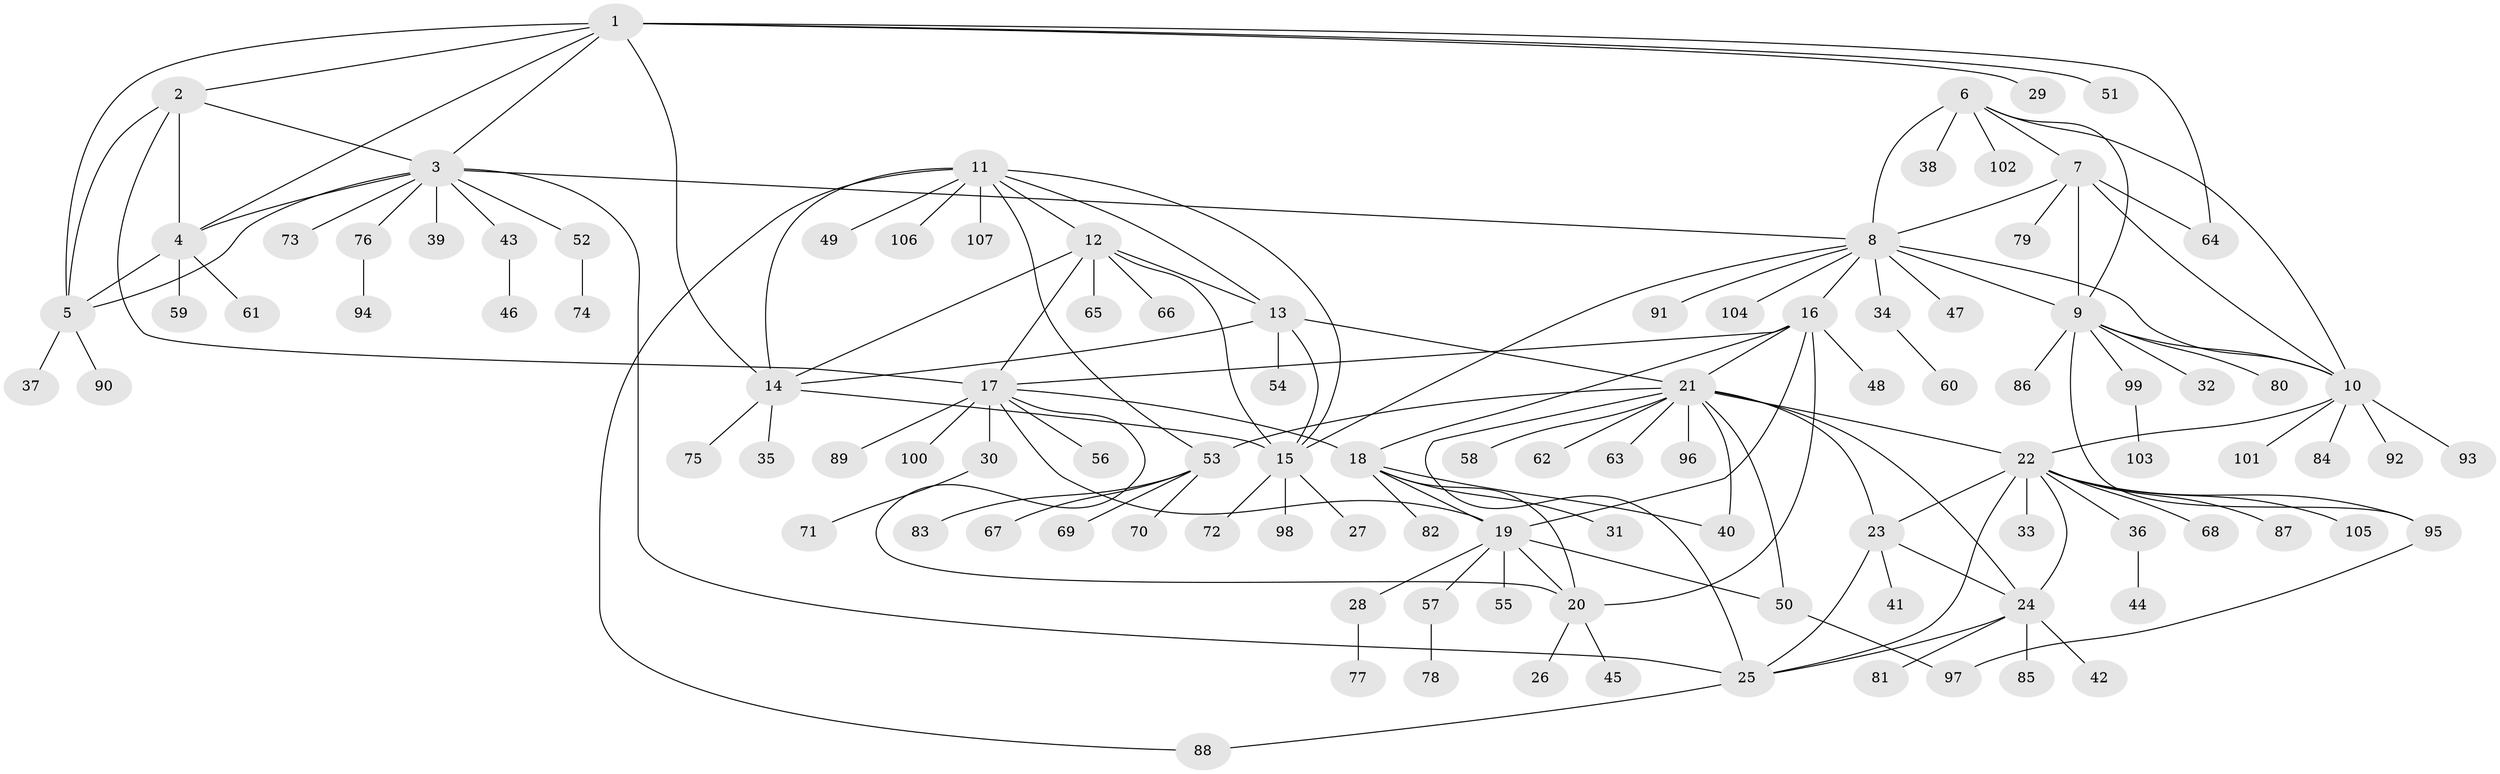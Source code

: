 // coarse degree distribution, {6: 0.14545454545454545, 5: 0.14545454545454545, 10: 0.03636363636363636, 4: 0.07272727272727272, 9: 0.01818181818181818, 7: 0.03636363636363636, 8: 0.03636363636363636, 1: 0.45454545454545453, 2: 0.05454545454545454}
// Generated by graph-tools (version 1.1) at 2025/52/03/04/25 22:52:15]
// undirected, 107 vertices, 149 edges
graph export_dot {
  node [color=gray90,style=filled];
  1;
  2;
  3;
  4;
  5;
  6;
  7;
  8;
  9;
  10;
  11;
  12;
  13;
  14;
  15;
  16;
  17;
  18;
  19;
  20;
  21;
  22;
  23;
  24;
  25;
  26;
  27;
  28;
  29;
  30;
  31;
  32;
  33;
  34;
  35;
  36;
  37;
  38;
  39;
  40;
  41;
  42;
  43;
  44;
  45;
  46;
  47;
  48;
  49;
  50;
  51;
  52;
  53;
  54;
  55;
  56;
  57;
  58;
  59;
  60;
  61;
  62;
  63;
  64;
  65;
  66;
  67;
  68;
  69;
  70;
  71;
  72;
  73;
  74;
  75;
  76;
  77;
  78;
  79;
  80;
  81;
  82;
  83;
  84;
  85;
  86;
  87;
  88;
  89;
  90;
  91;
  92;
  93;
  94;
  95;
  96;
  97;
  98;
  99;
  100;
  101;
  102;
  103;
  104;
  105;
  106;
  107;
  1 -- 2;
  1 -- 3;
  1 -- 4;
  1 -- 5;
  1 -- 14;
  1 -- 29;
  1 -- 51;
  1 -- 64;
  2 -- 3;
  2 -- 4;
  2 -- 5;
  2 -- 17;
  3 -- 4;
  3 -- 5;
  3 -- 8;
  3 -- 25;
  3 -- 39;
  3 -- 43;
  3 -- 52;
  3 -- 73;
  3 -- 76;
  4 -- 5;
  4 -- 59;
  4 -- 61;
  5 -- 37;
  5 -- 90;
  6 -- 7;
  6 -- 8;
  6 -- 9;
  6 -- 10;
  6 -- 38;
  6 -- 102;
  7 -- 8;
  7 -- 9;
  7 -- 10;
  7 -- 64;
  7 -- 79;
  8 -- 9;
  8 -- 10;
  8 -- 15;
  8 -- 16;
  8 -- 34;
  8 -- 47;
  8 -- 91;
  8 -- 104;
  9 -- 10;
  9 -- 32;
  9 -- 80;
  9 -- 86;
  9 -- 95;
  9 -- 99;
  10 -- 22;
  10 -- 84;
  10 -- 92;
  10 -- 93;
  10 -- 101;
  11 -- 12;
  11 -- 13;
  11 -- 14;
  11 -- 15;
  11 -- 49;
  11 -- 53;
  11 -- 88;
  11 -- 106;
  11 -- 107;
  12 -- 13;
  12 -- 14;
  12 -- 15;
  12 -- 17;
  12 -- 65;
  12 -- 66;
  13 -- 14;
  13 -- 15;
  13 -- 21;
  13 -- 54;
  14 -- 15;
  14 -- 35;
  14 -- 75;
  15 -- 27;
  15 -- 72;
  15 -- 98;
  16 -- 17;
  16 -- 18;
  16 -- 19;
  16 -- 20;
  16 -- 21;
  16 -- 48;
  17 -- 18;
  17 -- 19;
  17 -- 20;
  17 -- 30;
  17 -- 56;
  17 -- 89;
  17 -- 100;
  18 -- 19;
  18 -- 20;
  18 -- 31;
  18 -- 40;
  18 -- 82;
  19 -- 20;
  19 -- 28;
  19 -- 50;
  19 -- 55;
  19 -- 57;
  20 -- 26;
  20 -- 45;
  21 -- 22;
  21 -- 23;
  21 -- 24;
  21 -- 25;
  21 -- 40;
  21 -- 50;
  21 -- 53;
  21 -- 58;
  21 -- 62;
  21 -- 63;
  21 -- 96;
  22 -- 23;
  22 -- 24;
  22 -- 25;
  22 -- 33;
  22 -- 36;
  22 -- 68;
  22 -- 87;
  22 -- 95;
  22 -- 105;
  23 -- 24;
  23 -- 25;
  23 -- 41;
  24 -- 25;
  24 -- 42;
  24 -- 81;
  24 -- 85;
  25 -- 88;
  28 -- 77;
  30 -- 71;
  34 -- 60;
  36 -- 44;
  43 -- 46;
  50 -- 97;
  52 -- 74;
  53 -- 67;
  53 -- 69;
  53 -- 70;
  53 -- 83;
  57 -- 78;
  76 -- 94;
  95 -- 97;
  99 -- 103;
}
